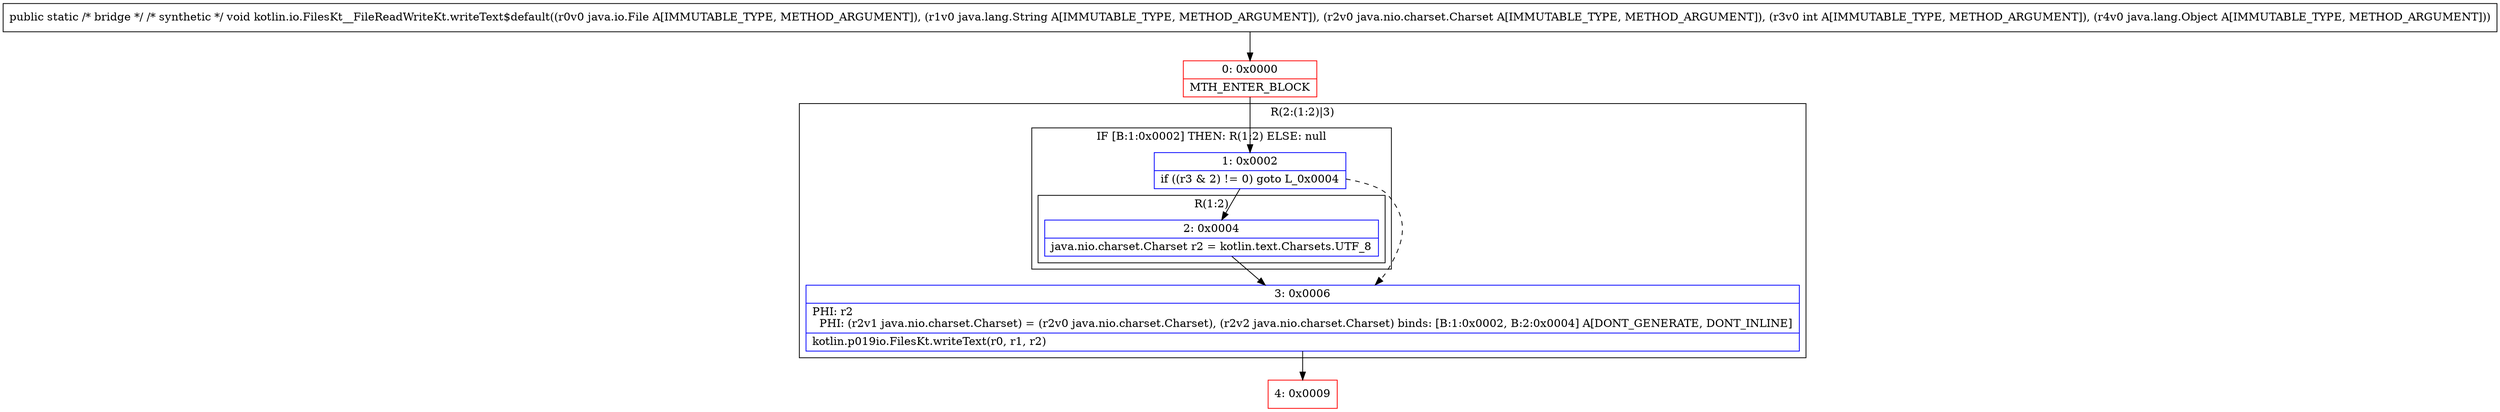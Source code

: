digraph "CFG forkotlin.io.FilesKt__FileReadWriteKt.writeText$default(Ljava\/io\/File;Ljava\/lang\/String;Ljava\/nio\/charset\/Charset;ILjava\/lang\/Object;)V" {
subgraph cluster_Region_674112120 {
label = "R(2:(1:2)|3)";
node [shape=record,color=blue];
subgraph cluster_IfRegion_926693390 {
label = "IF [B:1:0x0002] THEN: R(1:2) ELSE: null";
node [shape=record,color=blue];
Node_1 [shape=record,label="{1\:\ 0x0002|if ((r3 & 2) != 0) goto L_0x0004\l}"];
subgraph cluster_Region_138487974 {
label = "R(1:2)";
node [shape=record,color=blue];
Node_2 [shape=record,label="{2\:\ 0x0004|java.nio.charset.Charset r2 = kotlin.text.Charsets.UTF_8\l}"];
}
}
Node_3 [shape=record,label="{3\:\ 0x0006|PHI: r2 \l  PHI: (r2v1 java.nio.charset.Charset) = (r2v0 java.nio.charset.Charset), (r2v2 java.nio.charset.Charset) binds: [B:1:0x0002, B:2:0x0004] A[DONT_GENERATE, DONT_INLINE]\l|kotlin.p019io.FilesKt.writeText(r0, r1, r2)\l}"];
}
Node_0 [shape=record,color=red,label="{0\:\ 0x0000|MTH_ENTER_BLOCK\l}"];
Node_4 [shape=record,color=red,label="{4\:\ 0x0009}"];
MethodNode[shape=record,label="{public static \/* bridge *\/ \/* synthetic *\/ void kotlin.io.FilesKt__FileReadWriteKt.writeText$default((r0v0 java.io.File A[IMMUTABLE_TYPE, METHOD_ARGUMENT]), (r1v0 java.lang.String A[IMMUTABLE_TYPE, METHOD_ARGUMENT]), (r2v0 java.nio.charset.Charset A[IMMUTABLE_TYPE, METHOD_ARGUMENT]), (r3v0 int A[IMMUTABLE_TYPE, METHOD_ARGUMENT]), (r4v0 java.lang.Object A[IMMUTABLE_TYPE, METHOD_ARGUMENT])) }"];
MethodNode -> Node_0;
Node_1 -> Node_2;
Node_1 -> Node_3[style=dashed];
Node_2 -> Node_3;
Node_3 -> Node_4;
Node_0 -> Node_1;
}

